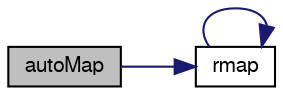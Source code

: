 digraph "autoMap"
{
  bgcolor="transparent";
  edge [fontname="FreeSans",fontsize="10",labelfontname="FreeSans",labelfontsize="10"];
  node [fontname="FreeSans",fontsize="10",shape=record];
  rankdir="LR";
  Node63 [label="autoMap",height=0.2,width=0.4,color="black", fillcolor="grey75", style="filled", fontcolor="black"];
  Node63 -> Node64 [color="midnightblue",fontsize="10",style="solid",fontname="FreeSans"];
  Node64 [label="rmap",height=0.2,width=0.4,color="black",URL="$a22146.html#a713277715ccc0a5ef466b0516d44731f",tooltip="Reverse map the given fvPatchField onto this fvPatchField. "];
  Node64 -> Node64 [color="midnightblue",fontsize="10",style="solid",fontname="FreeSans"];
}
